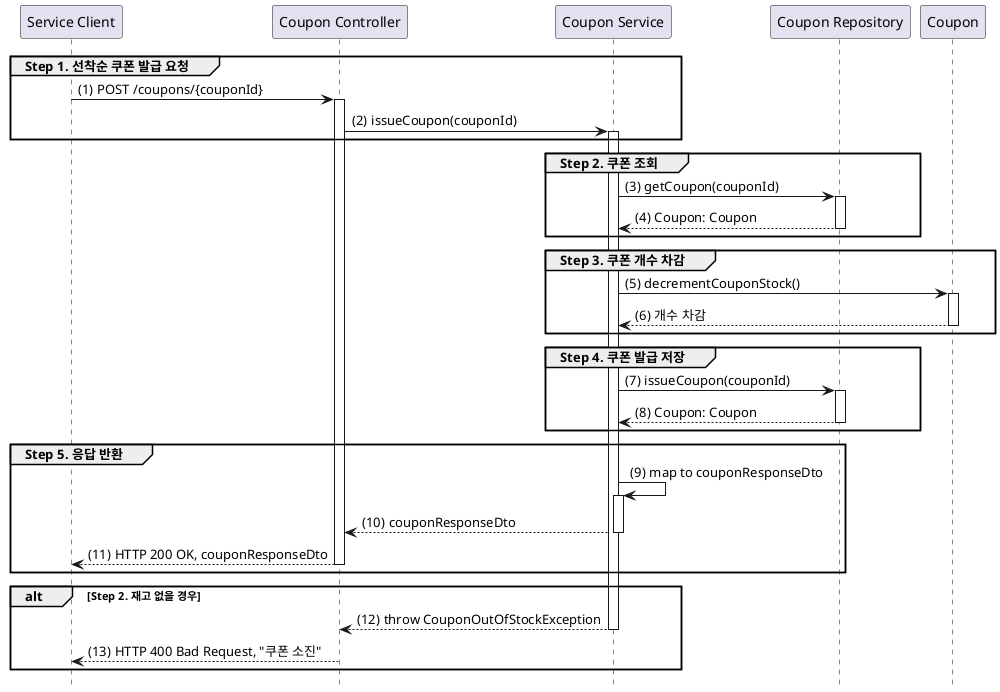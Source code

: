 @startuml

hide footbox
autoactivate on

participant "Service Client" as sc
participant "Coupon Controller" as cc
participant "Coupon Service" as cs
participant "Coupon Repository" as cr
participant "Coupon" as c


group Step 1. 선착순 쿠폰 발급 요청
    autonumber 1 "(0)"
    sc -> cc : POST /coupons/{couponId}
    cc -> cs : issueCoupon(couponId)
end

group Step 2. 쿠폰 조회
    cs -> cr : getCoupon(couponId)
    cr --> cs : Coupon: Coupon
end

group Step 3. 쿠폰 개수 차감
    cs -> c : decrementCouponStock()
    c --> cs : 개수 차감
end

group Step 4. 쿠폰 발급 저장
    cs -> cr : issueCoupon(couponId)
    cr --> cs : Coupon: Coupon
end

group Step 5. 응답 반환
    cs -> cs : map to couponResponseDto
    cs --> cc : couponResponseDto
    cc --> sc : HTTP 200 OK, couponResponseDto
end

alt Step 2. 재고 없을 경우
    cs --> cc : throw CouponOutOfStockException
    cc --> sc : HTTP 400 Bad Request, "쿠폰 소진"
end


@enduml